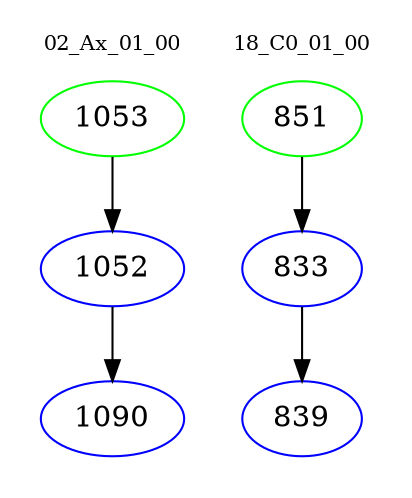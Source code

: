 digraph{
subgraph cluster_0 {
color = white
label = "02_Ax_01_00";
fontsize=10;
T0_1053 [label="1053", color="green"]
T0_1053 -> T0_1052 [color="black"]
T0_1052 [label="1052", color="blue"]
T0_1052 -> T0_1090 [color="black"]
T0_1090 [label="1090", color="blue"]
}
subgraph cluster_1 {
color = white
label = "18_C0_01_00";
fontsize=10;
T1_851 [label="851", color="green"]
T1_851 -> T1_833 [color="black"]
T1_833 [label="833", color="blue"]
T1_833 -> T1_839 [color="black"]
T1_839 [label="839", color="blue"]
}
}
